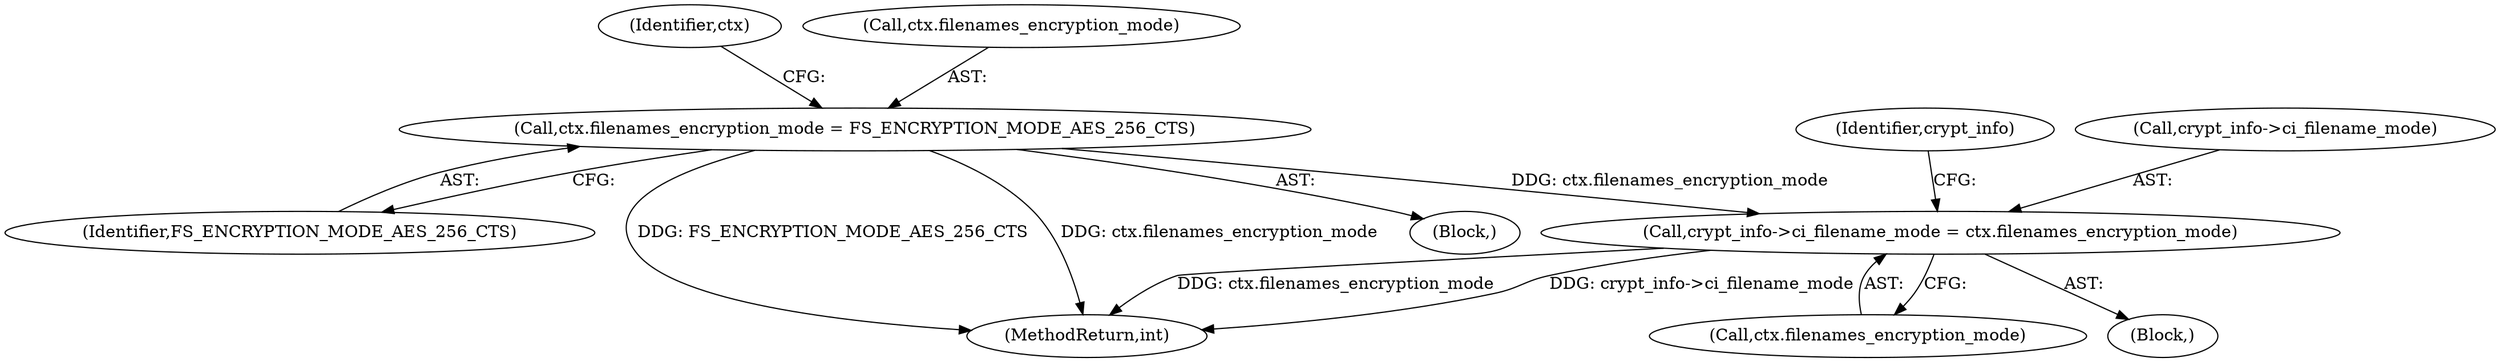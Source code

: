 digraph "0_linux_1b53cf9815bb4744958d41f3795d5d5a1d365e2d_1@API" {
"1000185" [label="(Call,ctx.filenames_encryption_mode = FS_ENCRYPTION_MODE_AES_256_CTS)"];
"1000249" [label="(Call,crypt_info->ci_filename_mode = ctx.filenames_encryption_mode)"];
"1000253" [label="(Call,ctx.filenames_encryption_mode)"];
"1000419" [label="(MethodReturn,int)"];
"1000249" [label="(Call,crypt_info->ci_filename_mode = ctx.filenames_encryption_mode)"];
"1000258" [label="(Identifier,crypt_info)"];
"1000104" [label="(Block,)"];
"1000159" [label="(Block,)"];
"1000189" [label="(Identifier,FS_ENCRYPTION_MODE_AES_256_CTS)"];
"1000250" [label="(Call,crypt_info->ci_filename_mode)"];
"1000192" [label="(Identifier,ctx)"];
"1000185" [label="(Call,ctx.filenames_encryption_mode = FS_ENCRYPTION_MODE_AES_256_CTS)"];
"1000186" [label="(Call,ctx.filenames_encryption_mode)"];
"1000185" -> "1000159"  [label="AST: "];
"1000185" -> "1000189"  [label="CFG: "];
"1000186" -> "1000185"  [label="AST: "];
"1000189" -> "1000185"  [label="AST: "];
"1000192" -> "1000185"  [label="CFG: "];
"1000185" -> "1000419"  [label="DDG: ctx.filenames_encryption_mode"];
"1000185" -> "1000419"  [label="DDG: FS_ENCRYPTION_MODE_AES_256_CTS"];
"1000185" -> "1000249"  [label="DDG: ctx.filenames_encryption_mode"];
"1000249" -> "1000104"  [label="AST: "];
"1000249" -> "1000253"  [label="CFG: "];
"1000250" -> "1000249"  [label="AST: "];
"1000253" -> "1000249"  [label="AST: "];
"1000258" -> "1000249"  [label="CFG: "];
"1000249" -> "1000419"  [label="DDG: ctx.filenames_encryption_mode"];
"1000249" -> "1000419"  [label="DDG: crypt_info->ci_filename_mode"];
}
